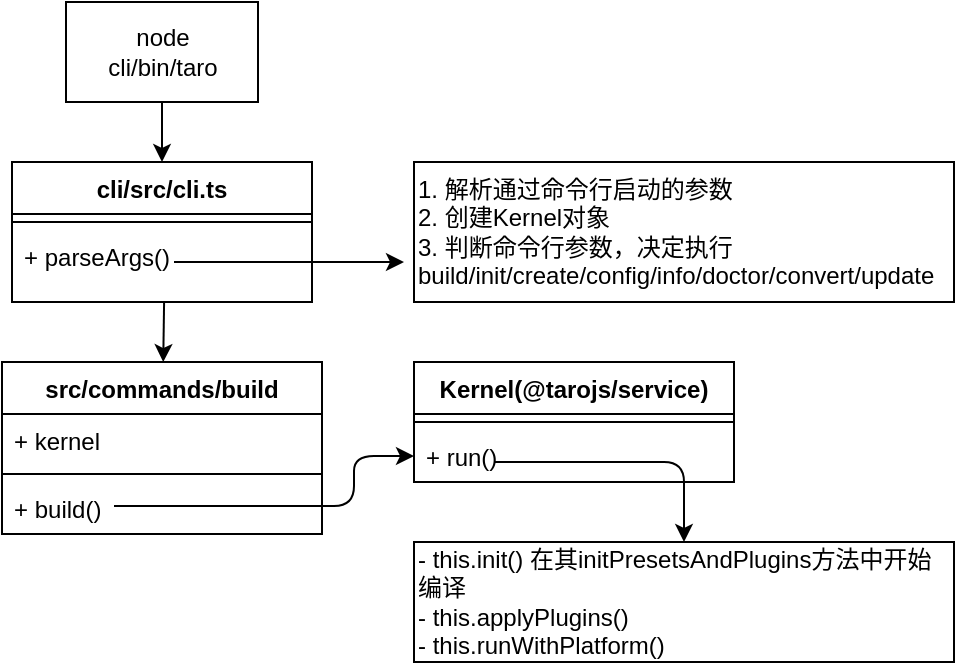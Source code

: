 <mxfile version="13.6.2" type="github">
  <diagram id="qLGAQN45khurday5uuPe" name="第 1 页">
    <mxGraphModel dx="1106" dy="672" grid="1" gridSize="10" guides="1" tooltips="1" connect="1" arrows="1" fold="1" page="1" pageScale="1" pageWidth="827" pageHeight="1169" math="0" shadow="0">
      <root>
        <mxCell id="0" />
        <mxCell id="1" parent="0" />
        <mxCell id="If2TSdoc109izGzcaKSD-9" value="node&lt;br&gt;cli/bin/taro" style="html=1;" parent="1" vertex="1">
          <mxGeometry x="366" y="30" width="96" height="50" as="geometry" />
        </mxCell>
        <mxCell id="If2TSdoc109izGzcaKSD-10" value="" style="endArrow=classic;html=1;exitX=0.5;exitY=1;exitDx=0;exitDy=0;entryX=0.5;entryY=0;entryDx=0;entryDy=0;" parent="1" source="If2TSdoc109izGzcaKSD-9" target="If2TSdoc109izGzcaKSD-5" edge="1">
          <mxGeometry relative="1" as="geometry">
            <mxPoint x="410" y="340" as="sourcePoint" />
            <mxPoint x="510" y="340" as="targetPoint" />
          </mxGeometry>
        </mxCell>
        <mxCell id="If2TSdoc109izGzcaKSD-5" value="cli/src/cli.ts" style="swimlane;fontStyle=1;align=center;verticalAlign=top;childLayout=stackLayout;horizontal=1;startSize=26;horizontalStack=0;resizeParent=1;resizeParentMax=0;resizeLast=0;collapsible=1;marginBottom=0;" parent="1" vertex="1">
          <mxGeometry x="339" y="110" width="150" height="70" as="geometry" />
        </mxCell>
        <mxCell id="If2TSdoc109izGzcaKSD-7" value="" style="line;strokeWidth=1;fillColor=none;align=left;verticalAlign=middle;spacingTop=-1;spacingLeft=3;spacingRight=3;rotatable=0;labelPosition=right;points=[];portConstraint=eastwest;" parent="If2TSdoc109izGzcaKSD-5" vertex="1">
          <mxGeometry y="26" width="150" height="8" as="geometry" />
        </mxCell>
        <mxCell id="If2TSdoc109izGzcaKSD-8" value="+ parseArgs()" style="text;strokeColor=none;fillColor=none;align=left;verticalAlign=top;spacingLeft=4;spacingRight=4;overflow=hidden;rotatable=0;points=[[0,0.5],[1,0.5]];portConstraint=eastwest;" parent="If2TSdoc109izGzcaKSD-5" vertex="1">
          <mxGeometry y="34" width="150" height="36" as="geometry" />
        </mxCell>
        <mxCell id="If2TSdoc109izGzcaKSD-12" value="1. 解析通过命令行启动的参数&lt;br&gt;2. 创建Kernel对象&lt;br&gt;3. 判断命令行参数，决定执行build/init/create/config/info/doctor/convert/update" style="rounded=0;whiteSpace=wrap;html=1;align=left;" parent="1" vertex="1">
          <mxGeometry x="540" y="110" width="270" height="70" as="geometry" />
        </mxCell>
        <mxCell id="If2TSdoc109izGzcaKSD-13" value="" style="endArrow=classic;html=1;" parent="1" edge="1">
          <mxGeometry width="50" height="50" relative="1" as="geometry">
            <mxPoint x="420" y="160" as="sourcePoint" />
            <mxPoint x="535" y="160" as="targetPoint" />
            <Array as="points" />
          </mxGeometry>
        </mxCell>
        <mxCell id="If2TSdoc109izGzcaKSD-14" value="src/commands/build" style="swimlane;fontStyle=1;align=center;verticalAlign=top;childLayout=stackLayout;horizontal=1;startSize=26;horizontalStack=0;resizeParent=1;resizeParentMax=0;resizeLast=0;collapsible=1;marginBottom=0;" parent="1" vertex="1">
          <mxGeometry x="334" y="210" width="160" height="86" as="geometry" />
        </mxCell>
        <mxCell id="If2TSdoc109izGzcaKSD-15" value="+ kernel" style="text;strokeColor=none;fillColor=none;align=left;verticalAlign=top;spacingLeft=4;spacingRight=4;overflow=hidden;rotatable=0;points=[[0,0.5],[1,0.5]];portConstraint=eastwest;" parent="If2TSdoc109izGzcaKSD-14" vertex="1">
          <mxGeometry y="26" width="160" height="26" as="geometry" />
        </mxCell>
        <mxCell id="If2TSdoc109izGzcaKSD-16" value="" style="line;strokeWidth=1;fillColor=none;align=left;verticalAlign=middle;spacingTop=-1;spacingLeft=3;spacingRight=3;rotatable=0;labelPosition=right;points=[];portConstraint=eastwest;" parent="If2TSdoc109izGzcaKSD-14" vertex="1">
          <mxGeometry y="52" width="160" height="8" as="geometry" />
        </mxCell>
        <mxCell id="CVPaqhK79-wcYEb8_Y2l-1" value="" style="endArrow=classic;html=1;entryX=0;entryY=0.5;entryDx=0;entryDy=0;" edge="1" parent="If2TSdoc109izGzcaKSD-14" target="If2TSdoc109izGzcaKSD-21">
          <mxGeometry width="50" height="50" relative="1" as="geometry">
            <mxPoint x="56" y="72" as="sourcePoint" />
            <mxPoint x="176" y="52" as="targetPoint" />
            <Array as="points">
              <mxPoint x="176" y="72" />
              <mxPoint x="176" y="47" />
            </Array>
          </mxGeometry>
        </mxCell>
        <mxCell id="If2TSdoc109izGzcaKSD-17" value="+ build()" style="text;strokeColor=none;fillColor=none;align=left;verticalAlign=top;spacingLeft=4;spacingRight=4;overflow=hidden;rotatable=0;points=[[0,0.5],[1,0.5]];portConstraint=eastwest;" parent="If2TSdoc109izGzcaKSD-14" vertex="1">
          <mxGeometry y="60" width="160" height="26" as="geometry" />
        </mxCell>
        <mxCell id="If2TSdoc109izGzcaKSD-18" value="Kernel(@tarojs/service)" style="swimlane;fontStyle=1;align=center;verticalAlign=top;childLayout=stackLayout;horizontal=1;startSize=26;horizontalStack=0;resizeParent=1;resizeParentMax=0;resizeLast=0;collapsible=1;marginBottom=0;" parent="1" vertex="1">
          <mxGeometry x="540" y="210" width="160" height="60" as="geometry" />
        </mxCell>
        <mxCell id="If2TSdoc109izGzcaKSD-20" value="" style="line;strokeWidth=1;fillColor=none;align=left;verticalAlign=middle;spacingTop=-1;spacingLeft=3;spacingRight=3;rotatable=0;labelPosition=right;points=[];portConstraint=eastwest;" parent="If2TSdoc109izGzcaKSD-18" vertex="1">
          <mxGeometry y="26" width="160" height="8" as="geometry" />
        </mxCell>
        <mxCell id="CVPaqhK79-wcYEb8_Y2l-4" value="" style="endArrow=classic;html=1;entryX=0.5;entryY=0;entryDx=0;entryDy=0;" edge="1" parent="If2TSdoc109izGzcaKSD-18" target="CVPaqhK79-wcYEb8_Y2l-3">
          <mxGeometry width="50" height="50" relative="1" as="geometry">
            <mxPoint x="40" y="50" as="sourcePoint" />
            <mxPoint x="90" as="targetPoint" />
            <Array as="points">
              <mxPoint x="135" y="50" />
            </Array>
          </mxGeometry>
        </mxCell>
        <mxCell id="If2TSdoc109izGzcaKSD-21" value="+ run()" style="text;strokeColor=none;fillColor=none;align=left;verticalAlign=top;spacingLeft=4;spacingRight=4;overflow=hidden;rotatable=0;points=[[0,0.5],[1,0.5]];portConstraint=eastwest;" parent="If2TSdoc109izGzcaKSD-18" vertex="1">
          <mxGeometry y="34" width="160" height="26" as="geometry" />
        </mxCell>
        <mxCell id="CVPaqhK79-wcYEb8_Y2l-2" value="" style="endArrow=classic;html=1;exitX=0.507;exitY=1;exitDx=0;exitDy=0;exitPerimeter=0;" edge="1" parent="1" source="If2TSdoc109izGzcaKSD-8" target="If2TSdoc109izGzcaKSD-14">
          <mxGeometry width="50" height="50" relative="1" as="geometry">
            <mxPoint x="160" y="310" as="sourcePoint" />
            <mxPoint x="210" y="260" as="targetPoint" />
          </mxGeometry>
        </mxCell>
        <mxCell id="CVPaqhK79-wcYEb8_Y2l-3" value="- this.init() 在其initPresetsAndPlugins方法中开始编译&lt;br&gt;- this.applyPlugins()&lt;br&gt;- this.runWithPlatform()" style="rounded=0;whiteSpace=wrap;html=1;align=left;" vertex="1" parent="1">
          <mxGeometry x="540" y="300" width="270" height="60" as="geometry" />
        </mxCell>
      </root>
    </mxGraphModel>
  </diagram>
</mxfile>
